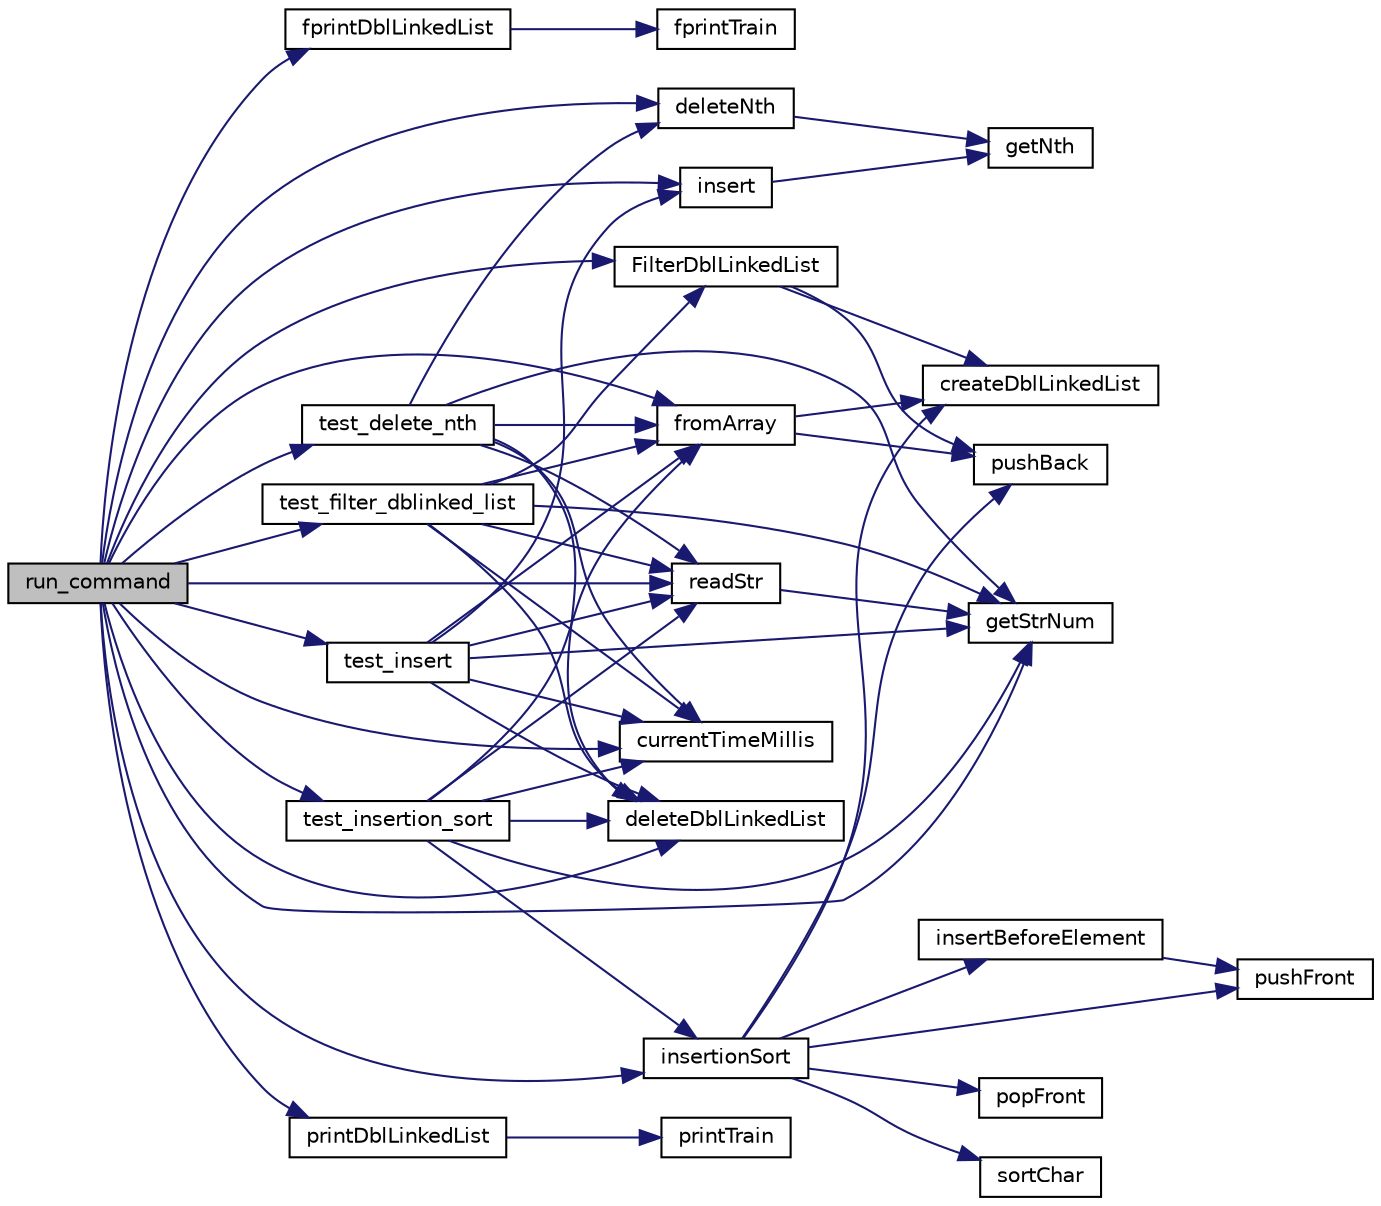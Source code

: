 digraph "run_command"
{
 // LATEX_PDF_SIZE
  edge [fontname="Helvetica",fontsize="10",labelfontname="Helvetica",labelfontsize="10"];
  node [fontname="Helvetica",fontsize="10",shape=record];
  rankdir="LR";
  Node1 [label="run_command",height=0.2,width=0.4,color="black", fillcolor="grey75", style="filled", fontcolor="black",tooltip=" "];
  Node1 -> Node2 [color="midnightblue",fontsize="10",style="solid",fontname="Helvetica"];
  Node2 [label="currentTimeMillis",height=0.2,width=0.4,color="black", fillcolor="white", style="filled",URL="$list_8c.html#a12d5b6421b1b4450fbbf7817ad214220",tooltip=" "];
  Node1 -> Node3 [color="midnightblue",fontsize="10",style="solid",fontname="Helvetica"];
  Node3 [label="deleteDblLinkedList",height=0.2,width=0.4,color="black", fillcolor="white", style="filled",URL="$list_8c.html#ac5db0a6aa8b023ce62a70d6179404a4f",tooltip=" "];
  Node1 -> Node4 [color="midnightblue",fontsize="10",style="solid",fontname="Helvetica"];
  Node4 [label="deleteNth",height=0.2,width=0.4,color="black", fillcolor="white", style="filled",URL="$list_8c.html#a4cbd68aa7be7009c429ba36c7c9991d5",tooltip=" "];
  Node4 -> Node5 [color="midnightblue",fontsize="10",style="solid",fontname="Helvetica"];
  Node5 [label="getNth",height=0.2,width=0.4,color="black", fillcolor="white", style="filled",URL="$list_8c.html#a48d23a7f27e3a5436c27546044947ccf",tooltip=" "];
  Node1 -> Node6 [color="midnightblue",fontsize="10",style="solid",fontname="Helvetica"];
  Node6 [label="FilterDblLinkedList",height=0.2,width=0.4,color="black", fillcolor="white", style="filled",URL="$list_8c.html#a275351f17e42ad9e32a79cd71db8275e",tooltip=" "];
  Node6 -> Node7 [color="midnightblue",fontsize="10",style="solid",fontname="Helvetica"];
  Node7 [label="createDblLinkedList",height=0.2,width=0.4,color="black", fillcolor="white", style="filled",URL="$list_8c.html#a2e037868abf1ab6898a529e684c219fa",tooltip=" "];
  Node6 -> Node8 [color="midnightblue",fontsize="10",style="solid",fontname="Helvetica"];
  Node8 [label="pushBack",height=0.2,width=0.4,color="black", fillcolor="white", style="filled",URL="$list_8c.html#a3063f17c880b94e1f9f079a18e600667",tooltip=" "];
  Node1 -> Node9 [color="midnightblue",fontsize="10",style="solid",fontname="Helvetica"];
  Node9 [label="fprintDblLinkedList",height=0.2,width=0.4,color="black", fillcolor="white", style="filled",URL="$list_8c.html#aff7e22ecbaf0510bb52ccd8cf18b1a13",tooltip=" "];
  Node9 -> Node10 [color="midnightblue",fontsize="10",style="solid",fontname="Helvetica"];
  Node10 [label="fprintTrain",height=0.2,width=0.4,color="black", fillcolor="white", style="filled",URL="$list_8c.html#abb2fbfedce9f589dcf7520618bcee767",tooltip=" "];
  Node1 -> Node11 [color="midnightblue",fontsize="10",style="solid",fontname="Helvetica"];
  Node11 [label="fromArray",height=0.2,width=0.4,color="black", fillcolor="white", style="filled",URL="$list_8c.html#a3679ee943bb2c3f5a4b3f9660acd218d",tooltip=" "];
  Node11 -> Node7 [color="midnightblue",fontsize="10",style="solid",fontname="Helvetica"];
  Node11 -> Node8 [color="midnightblue",fontsize="10",style="solid",fontname="Helvetica"];
  Node1 -> Node12 [color="midnightblue",fontsize="10",style="solid",fontname="Helvetica"];
  Node12 [label="getStrNum",height=0.2,width=0.4,color="black", fillcolor="white", style="filled",URL="$data_8c.html#ae44c09204ef424e8aa1ab999f3750b36",tooltip=" "];
  Node1 -> Node13 [color="midnightblue",fontsize="10",style="solid",fontname="Helvetica"];
  Node13 [label="insert",height=0.2,width=0.4,color="black", fillcolor="white", style="filled",URL="$list_8c.html#ae24b31ecc19d6be193dfd8c91ed2b1f9",tooltip=" "];
  Node13 -> Node5 [color="midnightblue",fontsize="10",style="solid",fontname="Helvetica"];
  Node1 -> Node14 [color="midnightblue",fontsize="10",style="solid",fontname="Helvetica"];
  Node14 [label="insertionSort",height=0.2,width=0.4,color="black", fillcolor="white", style="filled",URL="$list_8c.html#a8cea1341b6c57010fa284528afa775db",tooltip=" "];
  Node14 -> Node7 [color="midnightblue",fontsize="10",style="solid",fontname="Helvetica"];
  Node14 -> Node15 [color="midnightblue",fontsize="10",style="solid",fontname="Helvetica"];
  Node15 [label="insertBeforeElement",height=0.2,width=0.4,color="black", fillcolor="white", style="filled",URL="$list_8c.html#a62e1de11705707198225314b854cf59e",tooltip=" "];
  Node15 -> Node16 [color="midnightblue",fontsize="10",style="solid",fontname="Helvetica"];
  Node16 [label="pushFront",height=0.2,width=0.4,color="black", fillcolor="white", style="filled",URL="$list_8c.html#a6adbde5c05bf7bff80416d15fb764233",tooltip=" "];
  Node14 -> Node17 [color="midnightblue",fontsize="10",style="solid",fontname="Helvetica"];
  Node17 [label="popFront",height=0.2,width=0.4,color="black", fillcolor="white", style="filled",URL="$list_8c.html#a81b24f78837732ab61d22853069961fb",tooltip=" "];
  Node14 -> Node8 [color="midnightblue",fontsize="10",style="solid",fontname="Helvetica"];
  Node14 -> Node16 [color="midnightblue",fontsize="10",style="solid",fontname="Helvetica"];
  Node14 -> Node18 [color="midnightblue",fontsize="10",style="solid",fontname="Helvetica"];
  Node18 [label="sortChar",height=0.2,width=0.4,color="black", fillcolor="white", style="filled",URL="$list_8c.html#abc4f819d2f469f1f5f556e98791e6afc",tooltip=" "];
  Node1 -> Node19 [color="midnightblue",fontsize="10",style="solid",fontname="Helvetica"];
  Node19 [label="printDblLinkedList",height=0.2,width=0.4,color="black", fillcolor="white", style="filled",URL="$list_8c.html#abc38e07fa026e52a1f1169a51626e392",tooltip=" "];
  Node19 -> Node20 [color="midnightblue",fontsize="10",style="solid",fontname="Helvetica"];
  Node20 [label="printTrain",height=0.2,width=0.4,color="black", fillcolor="white", style="filled",URL="$list_8c.html#ae0fab5042994c1d37b43c790764421d0",tooltip=" "];
  Node1 -> Node21 [color="midnightblue",fontsize="10",style="solid",fontname="Helvetica"];
  Node21 [label="readStr",height=0.2,width=0.4,color="black", fillcolor="white", style="filled",URL="$data_8c.html#a1fbc0a3bdff86fe47cffd1f3b1d43853",tooltip=" "];
  Node21 -> Node12 [color="midnightblue",fontsize="10",style="solid",fontname="Helvetica"];
  Node1 -> Node22 [color="midnightblue",fontsize="10",style="solid",fontname="Helvetica"];
  Node22 [label="test_delete_nth",height=0.2,width=0.4,color="black", fillcolor="white", style="filled",URL="$test_8c.html#ad387d80b9b6aab25752ec0045f82cb30",tooltip=" "];
  Node22 -> Node2 [color="midnightblue",fontsize="10",style="solid",fontname="Helvetica"];
  Node22 -> Node3 [color="midnightblue",fontsize="10",style="solid",fontname="Helvetica"];
  Node22 -> Node4 [color="midnightblue",fontsize="10",style="solid",fontname="Helvetica"];
  Node22 -> Node11 [color="midnightblue",fontsize="10",style="solid",fontname="Helvetica"];
  Node22 -> Node12 [color="midnightblue",fontsize="10",style="solid",fontname="Helvetica"];
  Node22 -> Node21 [color="midnightblue",fontsize="10",style="solid",fontname="Helvetica"];
  Node1 -> Node23 [color="midnightblue",fontsize="10",style="solid",fontname="Helvetica"];
  Node23 [label="test_filter_dblinked_list",height=0.2,width=0.4,color="black", fillcolor="white", style="filled",URL="$test_8c.html#a7eac698a8c2471788ee8fffeefc36163",tooltip=" "];
  Node23 -> Node2 [color="midnightblue",fontsize="10",style="solid",fontname="Helvetica"];
  Node23 -> Node3 [color="midnightblue",fontsize="10",style="solid",fontname="Helvetica"];
  Node23 -> Node6 [color="midnightblue",fontsize="10",style="solid",fontname="Helvetica"];
  Node23 -> Node11 [color="midnightblue",fontsize="10",style="solid",fontname="Helvetica"];
  Node23 -> Node12 [color="midnightblue",fontsize="10",style="solid",fontname="Helvetica"];
  Node23 -> Node21 [color="midnightblue",fontsize="10",style="solid",fontname="Helvetica"];
  Node1 -> Node24 [color="midnightblue",fontsize="10",style="solid",fontname="Helvetica"];
  Node24 [label="test_insert",height=0.2,width=0.4,color="black", fillcolor="white", style="filled",URL="$test_8c.html#a0cd855964da76a56043c25b764993917",tooltip=" "];
  Node24 -> Node2 [color="midnightblue",fontsize="10",style="solid",fontname="Helvetica"];
  Node24 -> Node3 [color="midnightblue",fontsize="10",style="solid",fontname="Helvetica"];
  Node24 -> Node11 [color="midnightblue",fontsize="10",style="solid",fontname="Helvetica"];
  Node24 -> Node12 [color="midnightblue",fontsize="10",style="solid",fontname="Helvetica"];
  Node24 -> Node13 [color="midnightblue",fontsize="10",style="solid",fontname="Helvetica"];
  Node24 -> Node21 [color="midnightblue",fontsize="10",style="solid",fontname="Helvetica"];
  Node1 -> Node25 [color="midnightblue",fontsize="10",style="solid",fontname="Helvetica"];
  Node25 [label="test_insertion_sort",height=0.2,width=0.4,color="black", fillcolor="white", style="filled",URL="$test_8c.html#a54e2f2a6a66c7b53df96805342754565",tooltip=" "];
  Node25 -> Node2 [color="midnightblue",fontsize="10",style="solid",fontname="Helvetica"];
  Node25 -> Node3 [color="midnightblue",fontsize="10",style="solid",fontname="Helvetica"];
  Node25 -> Node11 [color="midnightblue",fontsize="10",style="solid",fontname="Helvetica"];
  Node25 -> Node12 [color="midnightblue",fontsize="10",style="solid",fontname="Helvetica"];
  Node25 -> Node14 [color="midnightblue",fontsize="10",style="solid",fontname="Helvetica"];
  Node25 -> Node21 [color="midnightblue",fontsize="10",style="solid",fontname="Helvetica"];
}
